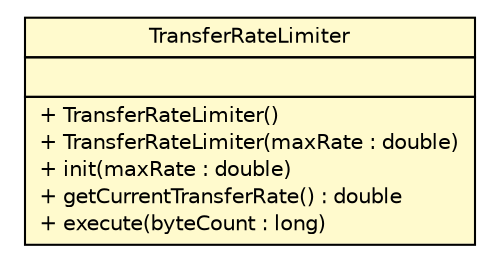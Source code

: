 #!/usr/local/bin/dot
#
# Class diagram 
# Generated by UMLGraph version 5.1 (http://www.umlgraph.org/)
#

digraph G {
	edge [fontname="Helvetica",fontsize=10,labelfontname="Helvetica",labelfontsize=10];
	node [fontname="Helvetica",fontsize=10,shape=plaintext];
	nodesep=0.25;
	ranksep=0.5;
	// com.apporiented.hermesftp.utils.TransferRateLimiter
	c15645 [label=<<table title="com.apporiented.hermesftp.utils.TransferRateLimiter" border="0" cellborder="1" cellspacing="0" cellpadding="2" port="p" bgcolor="lemonChiffon" href="./TransferRateLimiter.html">
		<tr><td><table border="0" cellspacing="0" cellpadding="1">
<tr><td align="center" balign="center"> TransferRateLimiter </td></tr>
		</table></td></tr>
		<tr><td><table border="0" cellspacing="0" cellpadding="1">
<tr><td align="left" balign="left">  </td></tr>
		</table></td></tr>
		<tr><td><table border="0" cellspacing="0" cellpadding="1">
<tr><td align="left" balign="left"> + TransferRateLimiter() </td></tr>
<tr><td align="left" balign="left"> + TransferRateLimiter(maxRate : double) </td></tr>
<tr><td align="left" balign="left"> + init(maxRate : double) </td></tr>
<tr><td align="left" balign="left"> + getCurrentTransferRate() : double </td></tr>
<tr><td align="left" balign="left"> + execute(byteCount : long) </td></tr>
		</table></td></tr>
		</table>>, fontname="Helvetica", fontcolor="black", fontsize=10.0];
}


